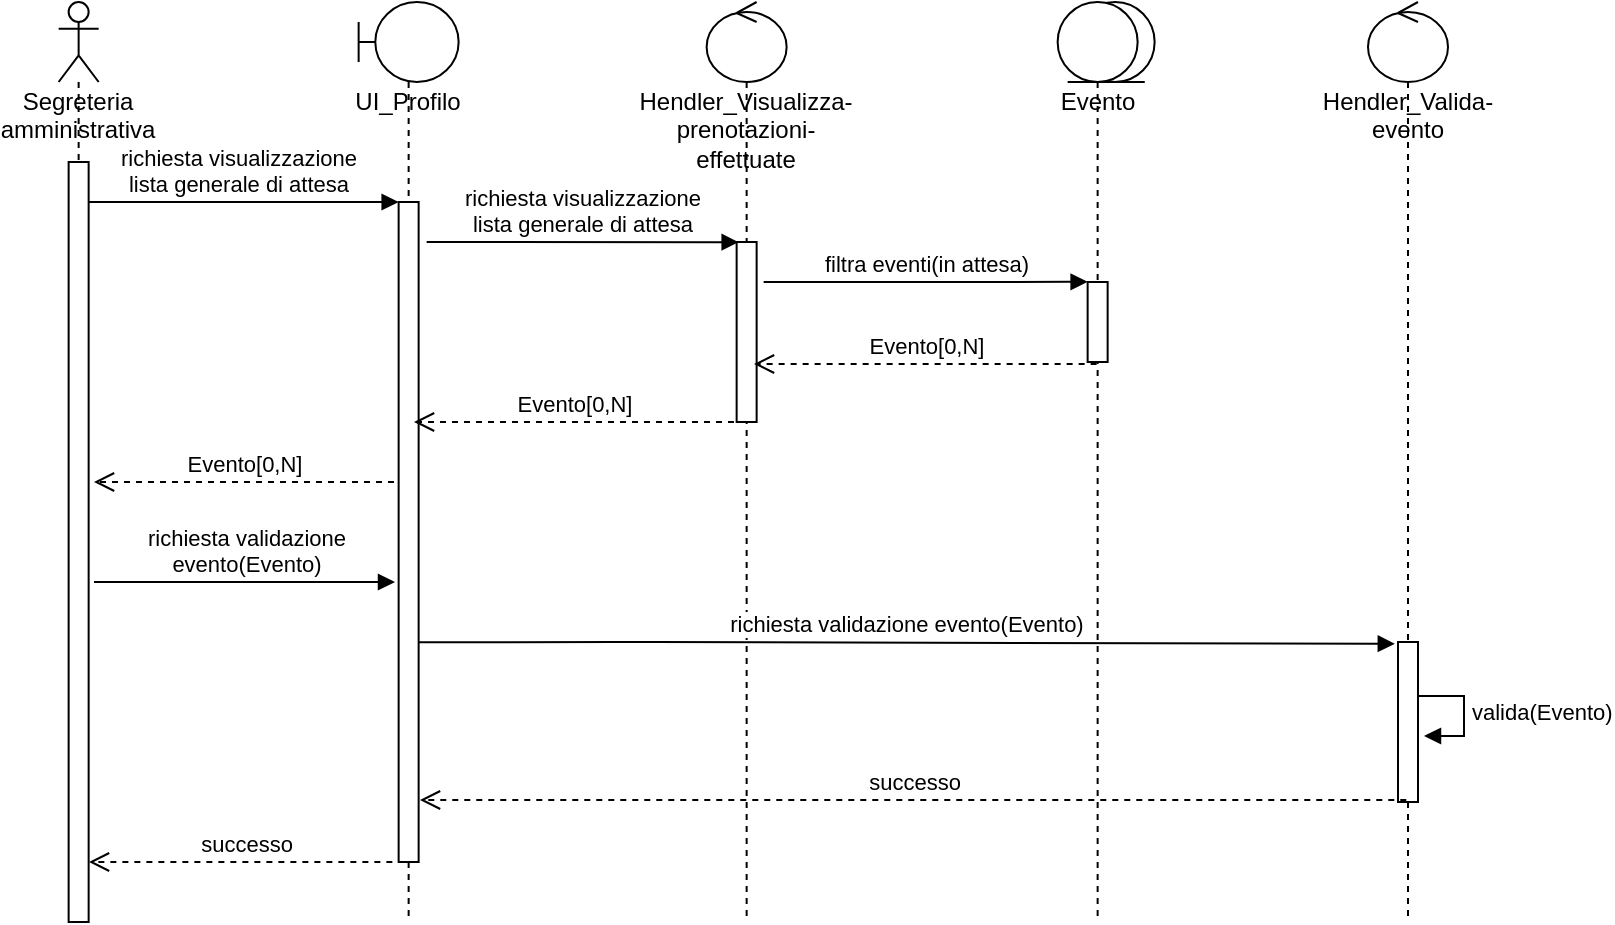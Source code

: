 <mxfile version="14.3.0" type="device"><diagram id="7oqZbcmjBgKeIl3Jaq2b" name="Page-1"><mxGraphModel dx="1038" dy="-692" grid="1" gridSize="10" guides="1" tooltips="1" connect="1" arrows="1" fold="1" page="1" pageScale="1" pageWidth="827" pageHeight="1169" math="0" shadow="0"><root><mxCell id="0"/><mxCell id="1" parent="0"/><mxCell id="S19KCa8Rr0bZSEM932mq-27" value="valida(Evento)" style="edgeStyle=orthogonalEdgeStyle;html=1;align=left;spacingLeft=2;endArrow=block;rounded=0;entryX=1;entryY=0;" edge="1" parent="1"><mxGeometry relative="1" as="geometry"><mxPoint x="850" y="2130" as="sourcePoint"/><Array as="points"><mxPoint x="875" y="2130"/></Array><mxPoint x="855" y="2150" as="targetPoint"/></mxGeometry></mxCell><mxCell id="S19KCa8Rr0bZSEM932mq-2" value="richiesta visualizzazione&lt;br&gt;lista generale di attesa" style="html=1;verticalAlign=bottom;endArrow=block;" edge="1" parent="1" target="S19KCa8Rr0bZSEM932mq-5"><mxGeometry width="80" relative="1" as="geometry"><mxPoint x="181.82" y="1883" as="sourcePoint"/><mxPoint x="322.32" y="1863" as="targetPoint"/><Array as="points"><mxPoint x="291.82" y="1883"/></Array></mxGeometry></mxCell><mxCell id="S19KCa8Rr0bZSEM932mq-3" value="" style="ellipse;shape=umlEntity;whiteSpace=wrap;html=1;" vertex="1" parent="1"><mxGeometry x="680.82" y="1783" width="39.5" height="40" as="geometry"/></mxCell><mxCell id="S19KCa8Rr0bZSEM932mq-4" value="UI_Profilo" style="shape=umlLifeline;participant=umlBoundary;perimeter=lifelinePerimeter;whiteSpace=wrap;html=1;container=1;collapsible=0;recursiveResize=0;verticalAlign=top;spacingTop=36;outlineConnect=0;" vertex="1" parent="1"><mxGeometry x="322.32" y="1783" width="50" height="460" as="geometry"/></mxCell><mxCell id="S19KCa8Rr0bZSEM932mq-5" value="" style="html=1;points=[];perimeter=orthogonalPerimeter;" vertex="1" parent="S19KCa8Rr0bZSEM932mq-4"><mxGeometry x="20" y="100" width="10" height="330" as="geometry"/></mxCell><mxCell id="S19KCa8Rr0bZSEM932mq-6" value="Evento" style="shape=umlLifeline;participant=umlEntity;perimeter=lifelinePerimeter;whiteSpace=wrap;html=1;container=1;collapsible=0;recursiveResize=0;verticalAlign=top;spacingTop=36;outlineConnect=0;" vertex="1" parent="1"><mxGeometry x="671.82" y="1783" width="40" height="460" as="geometry"/></mxCell><mxCell id="S19KCa8Rr0bZSEM932mq-7" value="" style="html=1;points=[];perimeter=orthogonalPerimeter;" vertex="1" parent="S19KCa8Rr0bZSEM932mq-6"><mxGeometry x="15" y="140" width="10" height="40" as="geometry"/></mxCell><mxCell id="S19KCa8Rr0bZSEM932mq-8" value="Hendler_Visualizza-prenotazioni-effettuate" style="shape=umlLifeline;participant=umlControl;perimeter=lifelinePerimeter;whiteSpace=wrap;html=1;container=1;collapsible=0;recursiveResize=0;verticalAlign=top;spacingTop=36;outlineConnect=0;" vertex="1" parent="1"><mxGeometry x="496.32" y="1783" width="40" height="460" as="geometry"/></mxCell><mxCell id="S19KCa8Rr0bZSEM932mq-9" value="" style="html=1;points=[];perimeter=orthogonalPerimeter;" vertex="1" parent="S19KCa8Rr0bZSEM932mq-8"><mxGeometry x="15" y="120" width="10" height="90" as="geometry"/></mxCell><mxCell id="S19KCa8Rr0bZSEM932mq-10" value="Segreteria amministrativa" style="shape=umlLifeline;participant=umlActor;perimeter=lifelinePerimeter;whiteSpace=wrap;html=1;container=1;collapsible=0;recursiveResize=0;verticalAlign=top;spacingTop=36;outlineConnect=0;" vertex="1" parent="1"><mxGeometry x="172.32" y="1783" width="20" height="450" as="geometry"/></mxCell><mxCell id="S19KCa8Rr0bZSEM932mq-11" value="" style="html=1;points=[];perimeter=orthogonalPerimeter;" vertex="1" parent="S19KCa8Rr0bZSEM932mq-10"><mxGeometry x="5" y="80" width="10" height="380" as="geometry"/></mxCell><mxCell id="S19KCa8Rr0bZSEM932mq-12" value="richiesta visualizzazione&lt;br&gt;lista generale di attesa" style="html=1;verticalAlign=bottom;endArrow=block;entryX=0.1;entryY=0.001;entryDx=0;entryDy=0;entryPerimeter=0;" edge="1" parent="1" target="S19KCa8Rr0bZSEM932mq-9"><mxGeometry width="80" relative="1" as="geometry"><mxPoint x="356.32" y="1903" as="sourcePoint"/><mxPoint x="507.12" y="1883.08" as="targetPoint"/></mxGeometry></mxCell><mxCell id="S19KCa8Rr0bZSEM932mq-13" value="filtra eventi(in attesa)" style="html=1;verticalAlign=bottom;endArrow=block;entryX=-0.002;entryY=-0.002;entryDx=0;entryDy=0;entryPerimeter=0;" edge="1" parent="1" target="S19KCa8Rr0bZSEM932mq-7"><mxGeometry width="80" relative="1" as="geometry"><mxPoint x="524.82" y="1923" as="sourcePoint"/><mxPoint x="683.0" y="1926" as="targetPoint"/></mxGeometry></mxCell><mxCell id="S19KCa8Rr0bZSEM932mq-14" value="Evento[0,N]" style="html=1;verticalAlign=bottom;endArrow=open;dashed=1;endSize=8;" edge="1" parent="1" source="S19KCa8Rr0bZSEM932mq-6"><mxGeometry relative="1" as="geometry"><mxPoint x="680.0" y="1964" as="sourcePoint"/><mxPoint x="520.0" y="1964" as="targetPoint"/></mxGeometry></mxCell><mxCell id="S19KCa8Rr0bZSEM932mq-15" value="Evento[0,N]" style="html=1;verticalAlign=bottom;endArrow=open;dashed=1;endSize=8;" edge="1" parent="1"><mxGeometry relative="1" as="geometry"><mxPoint x="510.0" y="1993" as="sourcePoint"/><mxPoint x="350.0" y="1993" as="targetPoint"/></mxGeometry></mxCell><mxCell id="S19KCa8Rr0bZSEM932mq-16" value="Evento[0,N]" style="html=1;verticalAlign=bottom;endArrow=open;dashed=1;endSize=8;" edge="1" parent="1"><mxGeometry relative="1" as="geometry"><mxPoint x="340.0" y="2023" as="sourcePoint"/><mxPoint x="190.0" y="2023" as="targetPoint"/></mxGeometry></mxCell><mxCell id="S19KCa8Rr0bZSEM932mq-17" value="richiesta validazione&lt;br&gt;evento(Evento)" style="html=1;verticalAlign=bottom;endArrow=block;" edge="1" parent="1"><mxGeometry width="80" relative="1" as="geometry"><mxPoint x="190.0" y="2073" as="sourcePoint"/><mxPoint x="340.5" y="2073" as="targetPoint"/><Array as="points"><mxPoint x="290" y="2073"/></Array></mxGeometry></mxCell><mxCell id="S19KCa8Rr0bZSEM932mq-18" value="richiesta validazione evento(Evento)" style="html=1;verticalAlign=bottom;endArrow=block;exitX=1.008;exitY=0.667;exitDx=0;exitDy=0;exitPerimeter=0;entryX=-0.16;entryY=0.011;entryDx=0;entryDy=0;entryPerimeter=0;" edge="1" parent="1" source="S19KCa8Rr0bZSEM932mq-5" target="S19KCa8Rr0bZSEM932mq-20"><mxGeometry width="80" relative="1" as="geometry"><mxPoint x="357" y="2103" as="sourcePoint"/><mxPoint x="510.5" y="2103" as="targetPoint"/><Array as="points"><mxPoint x="460" y="2103"/></Array></mxGeometry></mxCell><mxCell id="S19KCa8Rr0bZSEM932mq-19" value="Hendler_Valida-evento" style="shape=umlLifeline;participant=umlControl;perimeter=lifelinePerimeter;whiteSpace=wrap;html=1;container=1;collapsible=0;recursiveResize=0;verticalAlign=top;spacingTop=36;outlineConnect=0;" vertex="1" parent="1"><mxGeometry x="827.0" y="1783" width="40" height="460" as="geometry"/></mxCell><mxCell id="S19KCa8Rr0bZSEM932mq-20" value="" style="html=1;points=[];perimeter=orthogonalPerimeter;" vertex="1" parent="S19KCa8Rr0bZSEM932mq-19"><mxGeometry x="15" y="320" width="10" height="80" as="geometry"/></mxCell><mxCell id="S19KCa8Rr0bZSEM932mq-21" value="successo" style="html=1;verticalAlign=bottom;endArrow=open;dashed=1;endSize=8;" edge="1" parent="1"><mxGeometry relative="1" as="geometry"><mxPoint x="846.14" y="2182" as="sourcePoint"/><mxPoint x="353.0" y="2182" as="targetPoint"/></mxGeometry></mxCell><mxCell id="S19KCa8Rr0bZSEM932mq-22" value="successo" style="html=1;verticalAlign=bottom;endArrow=open;dashed=1;endSize=8;" edge="1" parent="1"><mxGeometry relative="1" as="geometry"><mxPoint x="345.18" y="2213" as="sourcePoint"/><mxPoint x="187.5" y="2213" as="targetPoint"/></mxGeometry></mxCell></root></mxGraphModel></diagram></mxfile>